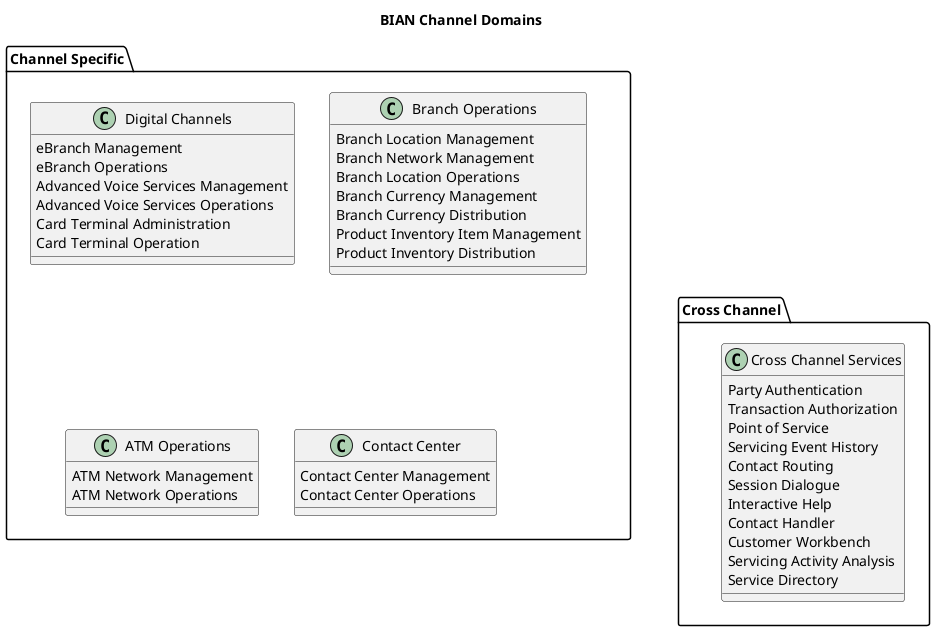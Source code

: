 @startuml BIAN Channel Domains

title BIAN Channel Domains

!define LAYOUT top to bottom direction

' Row 1
together {
  package "Channel Specific" as CHANNEL_SPECIFIC {
    class "Digital Channels" as DIGITAL {
      eBranch Management
      eBranch Operations
      Advanced Voice Services Management
      Advanced Voice Services Operations
      Card Terminal Administration
      Card Terminal Operation
    }

    class "Branch Operations" as BRANCH {
      Branch Location Management
      Branch Network Management
      Branch Location Operations
      Branch Currency Management
      Branch Currency Distribution
      Product Inventory Item Management
      Product Inventory Distribution
    }

    class "ATM Operations" as ATM {
      ATM Network Management
      ATM Network Operations
    }

    class "Contact Center" as CONTACT {
      Contact Center Management
      Contact Center Operations
    }
  }
}

' Row 2
package "Cross Channel" as CROSS_CHANNEL {
  class "Cross Channel Services" as CROSS_CHAN {
    Party Authentication
    Transaction Authorization
    Point of Service
    Servicing Event History
    Contact Routing
    Session Dialogue
    Interactive Help
    Contact Handler
    Customer Workbench
    Servicing Activity Analysis
    Service Directory
  }
}

' Layout positioning
CHANNEL_SPECIFIC -[hidden]down- CROSS_CHANNEL

@enduml